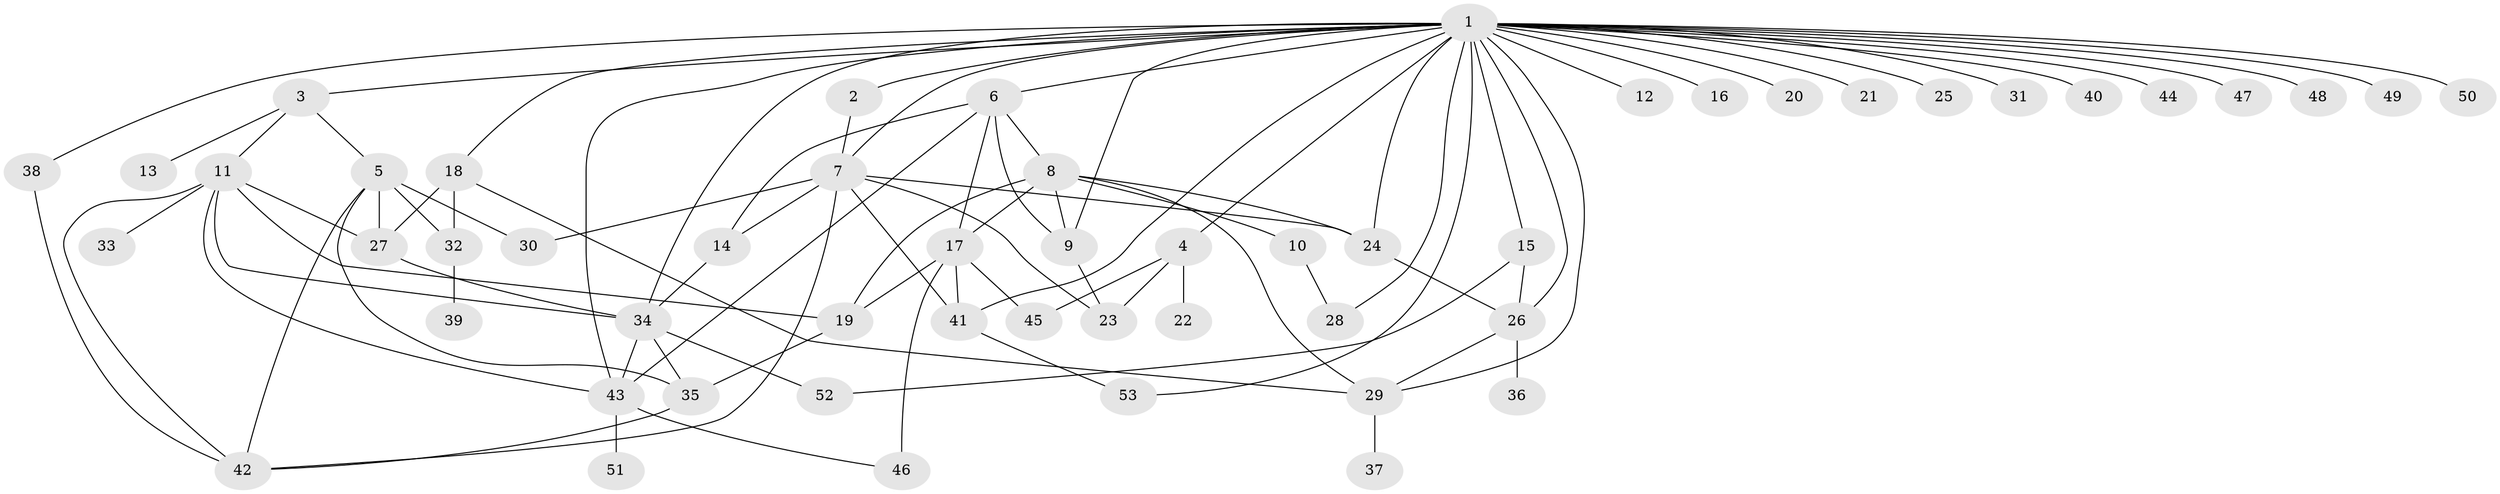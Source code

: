 // original degree distribution, {36: 0.009708737864077669, 3: 0.0970873786407767, 5: 0.04854368932038835, 9: 0.038834951456310676, 8: 0.02912621359223301, 2: 0.24271844660194175, 1: 0.42718446601941745, 4: 0.05825242718446602, 6: 0.038834951456310676, 7: 0.009708737864077669}
// Generated by graph-tools (version 1.1) at 2025/35/03/09/25 02:35:41]
// undirected, 53 vertices, 91 edges
graph export_dot {
graph [start="1"]
  node [color=gray90,style=filled];
  1;
  2;
  3;
  4;
  5;
  6;
  7;
  8;
  9;
  10;
  11;
  12;
  13;
  14;
  15;
  16;
  17;
  18;
  19;
  20;
  21;
  22;
  23;
  24;
  25;
  26;
  27;
  28;
  29;
  30;
  31;
  32;
  33;
  34;
  35;
  36;
  37;
  38;
  39;
  40;
  41;
  42;
  43;
  44;
  45;
  46;
  47;
  48;
  49;
  50;
  51;
  52;
  53;
  1 -- 2 [weight=1.0];
  1 -- 3 [weight=1.0];
  1 -- 4 [weight=1.0];
  1 -- 6 [weight=1.0];
  1 -- 7 [weight=2.0];
  1 -- 9 [weight=1.0];
  1 -- 12 [weight=1.0];
  1 -- 15 [weight=1.0];
  1 -- 16 [weight=1.0];
  1 -- 18 [weight=1.0];
  1 -- 20 [weight=1.0];
  1 -- 21 [weight=1.0];
  1 -- 24 [weight=1.0];
  1 -- 25 [weight=1.0];
  1 -- 26 [weight=1.0];
  1 -- 28 [weight=1.0];
  1 -- 29 [weight=1.0];
  1 -- 31 [weight=1.0];
  1 -- 34 [weight=2.0];
  1 -- 38 [weight=1.0];
  1 -- 40 [weight=1.0];
  1 -- 41 [weight=1.0];
  1 -- 43 [weight=1.0];
  1 -- 44 [weight=1.0];
  1 -- 47 [weight=1.0];
  1 -- 48 [weight=1.0];
  1 -- 49 [weight=1.0];
  1 -- 50 [weight=1.0];
  1 -- 53 [weight=1.0];
  2 -- 7 [weight=1.0];
  3 -- 5 [weight=1.0];
  3 -- 11 [weight=1.0];
  3 -- 13 [weight=1.0];
  4 -- 22 [weight=1.0];
  4 -- 23 [weight=1.0];
  4 -- 45 [weight=1.0];
  5 -- 27 [weight=3.0];
  5 -- 30 [weight=1.0];
  5 -- 32 [weight=1.0];
  5 -- 35 [weight=1.0];
  5 -- 42 [weight=1.0];
  6 -- 8 [weight=1.0];
  6 -- 9 [weight=3.0];
  6 -- 14 [weight=1.0];
  6 -- 17 [weight=1.0];
  6 -- 43 [weight=1.0];
  7 -- 14 [weight=1.0];
  7 -- 23 [weight=1.0];
  7 -- 24 [weight=1.0];
  7 -- 30 [weight=1.0];
  7 -- 41 [weight=1.0];
  7 -- 42 [weight=1.0];
  8 -- 9 [weight=1.0];
  8 -- 10 [weight=1.0];
  8 -- 17 [weight=2.0];
  8 -- 19 [weight=1.0];
  8 -- 24 [weight=1.0];
  8 -- 29 [weight=1.0];
  9 -- 23 [weight=1.0];
  10 -- 28 [weight=1.0];
  11 -- 19 [weight=1.0];
  11 -- 27 [weight=1.0];
  11 -- 33 [weight=1.0];
  11 -- 34 [weight=1.0];
  11 -- 42 [weight=1.0];
  11 -- 43 [weight=1.0];
  14 -- 34 [weight=1.0];
  15 -- 26 [weight=1.0];
  15 -- 52 [weight=1.0];
  17 -- 19 [weight=1.0];
  17 -- 41 [weight=2.0];
  17 -- 45 [weight=1.0];
  17 -- 46 [weight=2.0];
  18 -- 27 [weight=1.0];
  18 -- 29 [weight=1.0];
  18 -- 32 [weight=2.0];
  19 -- 35 [weight=3.0];
  24 -- 26 [weight=4.0];
  26 -- 29 [weight=1.0];
  26 -- 36 [weight=1.0];
  27 -- 34 [weight=1.0];
  29 -- 37 [weight=2.0];
  32 -- 39 [weight=1.0];
  34 -- 35 [weight=1.0];
  34 -- 43 [weight=1.0];
  34 -- 52 [weight=1.0];
  35 -- 42 [weight=1.0];
  38 -- 42 [weight=1.0];
  41 -- 53 [weight=1.0];
  43 -- 46 [weight=1.0];
  43 -- 51 [weight=1.0];
}
